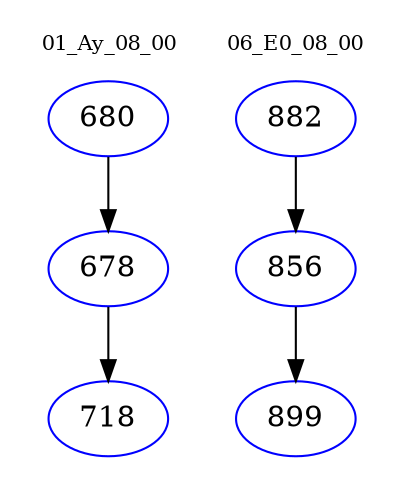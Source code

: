 digraph{
subgraph cluster_0 {
color = white
label = "01_Ay_08_00";
fontsize=10;
T0_680 [label="680", color="blue"]
T0_680 -> T0_678 [color="black"]
T0_678 [label="678", color="blue"]
T0_678 -> T0_718 [color="black"]
T0_718 [label="718", color="blue"]
}
subgraph cluster_1 {
color = white
label = "06_E0_08_00";
fontsize=10;
T1_882 [label="882", color="blue"]
T1_882 -> T1_856 [color="black"]
T1_856 [label="856", color="blue"]
T1_856 -> T1_899 [color="black"]
T1_899 [label="899", color="blue"]
}
}
